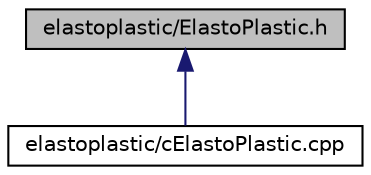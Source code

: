 digraph "elastoplastic/ElastoPlastic.h"
{
 // LATEX_PDF_SIZE
  edge [fontname="Helvetica",fontsize="10",labelfontname="Helvetica",labelfontsize="10"];
  node [fontname="Helvetica",fontsize="10",shape=record];
  Node1 [label="elastoplastic/ElastoPlastic.h",height=0.2,width=0.4,color="black", fillcolor="grey75", style="filled", fontcolor="black",tooltip=" "];
  Node1 -> Node2 [dir="back",color="midnightblue",fontsize="10",style="solid",fontname="Helvetica"];
  Node2 [label="elastoplastic/cElastoPlastic.cpp",height=0.2,width=0.4,color="black", fillcolor="white", style="filled",URL="$cElastoPlastic_8cpp.html",tooltip=" "];
}
